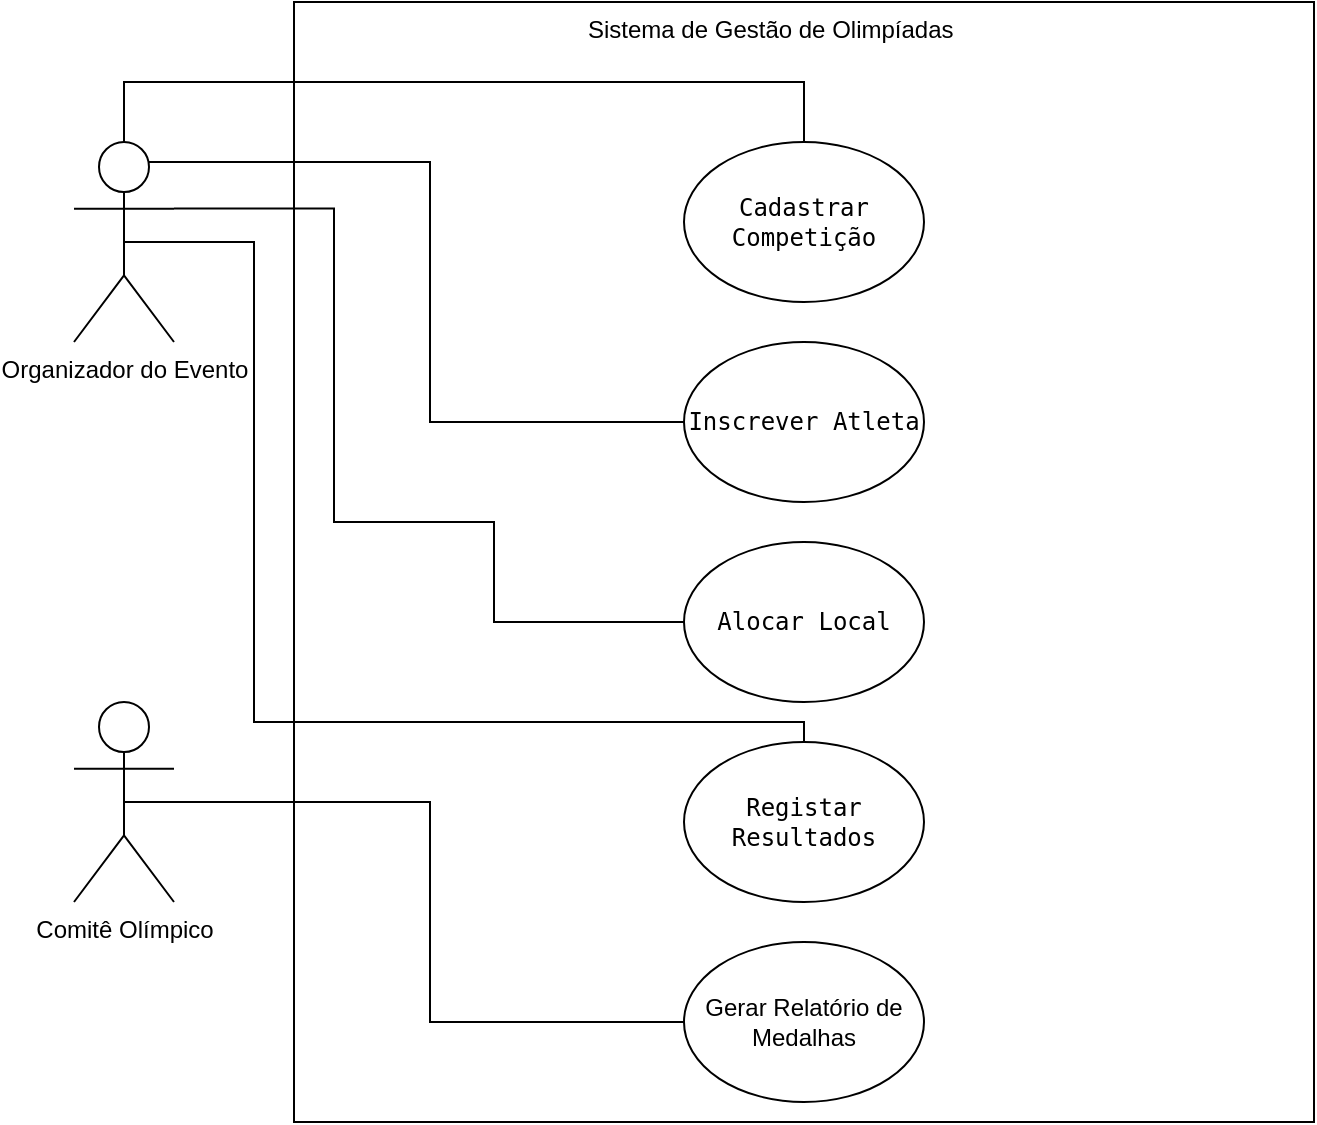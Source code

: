 <mxfile version="28.2.7">
  <diagram name="Page-1" id="0783ab3e-0a74-02c8-0abd-f7b4e66b4bec">
    <mxGraphModel dx="1148" dy="781" grid="1" gridSize="10" guides="1" tooltips="1" connect="1" arrows="1" fold="1" page="1" pageScale="1" pageWidth="850" pageHeight="1100" background="none" math="0" shadow="0">
      <root>
        <mxCell id="0" />
        <mxCell id="1" parent="0" />
        <mxCell id="6EqOyDJARIFo97apn3Go-1" value="" style="rounded=0;whiteSpace=wrap;html=1;" vertex="1" parent="1">
          <mxGeometry x="170" y="80" width="510" height="560" as="geometry" />
        </mxCell>
        <mxCell id="6EqOyDJARIFo97apn3Go-2" value="Sistema de Gestão de Olimpíadas" style="text;whiteSpace=wrap;html=1;" vertex="1" parent="1">
          <mxGeometry x="315" y="80" width="220" height="40" as="geometry" />
        </mxCell>
        <mxCell id="6EqOyDJARIFo97apn3Go-7" value="Organizador do Evento" style="shape=umlActor;verticalLabelPosition=bottom;verticalAlign=top;html=1;outlineConnect=0;" vertex="1" parent="1">
          <mxGeometry x="60" y="150" width="50" height="100" as="geometry" />
        </mxCell>
        <mxCell id="6EqOyDJARIFo97apn3Go-19" style="edgeStyle=orthogonalEdgeStyle;rounded=0;orthogonalLoop=1;jettySize=auto;html=1;exitX=0.5;exitY=0.5;exitDx=0;exitDy=0;exitPerimeter=0;entryX=0.5;entryY=1;entryDx=0;entryDy=0;endArrow=none;endFill=0;" edge="1" parent="1" source="6EqOyDJARIFo97apn3Go-9" target="6EqOyDJARIFo97apn3Go-15">
          <mxGeometry relative="1" as="geometry">
            <Array as="points">
              <mxPoint x="238" y="480" />
              <mxPoint x="238" y="590" />
              <mxPoint x="425" y="590" />
            </Array>
          </mxGeometry>
        </mxCell>
        <mxCell id="6EqOyDJARIFo97apn3Go-9" value="Comitê Olímpico" style="shape=umlActor;verticalLabelPosition=bottom;verticalAlign=top;html=1;outlineConnect=0;" vertex="1" parent="1">
          <mxGeometry x="60" y="430" width="50" height="100" as="geometry" />
        </mxCell>
        <mxCell id="6EqOyDJARIFo97apn3Go-11" value="&lt;span style=&quot;font-family: monospace;&quot;&gt;Cadastrar Competição&lt;/span&gt;" style="ellipse;whiteSpace=wrap;html=1;" vertex="1" parent="1">
          <mxGeometry x="365" y="150" width="120" height="80" as="geometry" />
        </mxCell>
        <mxCell id="6EqOyDJARIFo97apn3Go-24" style="edgeStyle=orthogonalEdgeStyle;rounded=0;orthogonalLoop=1;jettySize=auto;html=1;exitX=0;exitY=0.5;exitDx=0;exitDy=0;endArrow=none;endFill=0;entryX=0.75;entryY=0.1;entryDx=0;entryDy=0;entryPerimeter=0;" edge="1" parent="1" source="6EqOyDJARIFo97apn3Go-12" target="6EqOyDJARIFo97apn3Go-7">
          <mxGeometry relative="1" as="geometry">
            <Array as="points">
              <mxPoint x="238" y="290" />
              <mxPoint x="238" y="160" />
            </Array>
          </mxGeometry>
        </mxCell>
        <mxCell id="6EqOyDJARIFo97apn3Go-12" value="&lt;font face=&quot;monospace&quot;&gt;Inscrever Atleta&lt;/font&gt;" style="ellipse;whiteSpace=wrap;html=1;" vertex="1" parent="1">
          <mxGeometry x="365" y="250" width="120" height="80" as="geometry" />
        </mxCell>
        <mxCell id="6EqOyDJARIFo97apn3Go-13" value="&lt;font face=&quot;monospace&quot;&gt;Alocar Local&lt;/font&gt;" style="ellipse;whiteSpace=wrap;html=1;" vertex="1" parent="1">
          <mxGeometry x="365" y="350" width="120" height="80" as="geometry" />
        </mxCell>
        <mxCell id="6EqOyDJARIFo97apn3Go-23" style="edgeStyle=orthogonalEdgeStyle;rounded=0;orthogonalLoop=1;jettySize=auto;html=1;exitX=0.5;exitY=0;exitDx=0;exitDy=0;endArrow=none;endFill=0;entryX=0.5;entryY=0.5;entryDx=0;entryDy=0;entryPerimeter=0;" edge="1" parent="1" source="6EqOyDJARIFo97apn3Go-14" target="6EqOyDJARIFo97apn3Go-7">
          <mxGeometry relative="1" as="geometry">
            <Array as="points">
              <mxPoint x="425" y="440" />
              <mxPoint x="150" y="440" />
              <mxPoint x="150" y="200" />
            </Array>
          </mxGeometry>
        </mxCell>
        <mxCell id="6EqOyDJARIFo97apn3Go-14" value="&lt;font face=&quot;monospace&quot;&gt;Registar Resultados&lt;/font&gt;" style="ellipse;whiteSpace=wrap;html=1;" vertex="1" parent="1">
          <mxGeometry x="365" y="450" width="120" height="80" as="geometry" />
        </mxCell>
        <mxCell id="6EqOyDJARIFo97apn3Go-15" value="Gerar Relatório de Medalhas" style="ellipse;whiteSpace=wrap;html=1;" vertex="1" parent="1">
          <mxGeometry x="365" y="550" width="120" height="80" as="geometry" />
        </mxCell>
        <mxCell id="6EqOyDJARIFo97apn3Go-20" style="edgeStyle=orthogonalEdgeStyle;rounded=0;orthogonalLoop=1;jettySize=auto;html=1;exitX=0.5;exitY=0;exitDx=0;exitDy=0;entryX=0.5;entryY=0;entryDx=0;entryDy=0;entryPerimeter=0;endArrow=none;endFill=0;" edge="1" parent="1" source="6EqOyDJARIFo97apn3Go-11" target="6EqOyDJARIFo97apn3Go-7">
          <mxGeometry relative="1" as="geometry">
            <Array as="points">
              <mxPoint x="425" y="120" />
              <mxPoint x="85" y="120" />
            </Array>
          </mxGeometry>
        </mxCell>
        <mxCell id="6EqOyDJARIFo97apn3Go-22" style="edgeStyle=orthogonalEdgeStyle;rounded=0;orthogonalLoop=1;jettySize=auto;html=1;exitX=0;exitY=0.5;exitDx=0;exitDy=0;endArrow=none;endFill=0;entryX=1;entryY=0.333;entryDx=0;entryDy=0;entryPerimeter=0;" edge="1" parent="1" source="6EqOyDJARIFo97apn3Go-13" target="6EqOyDJARIFo97apn3Go-7">
          <mxGeometry relative="1" as="geometry">
            <mxPoint x="100" y="240" as="targetPoint" />
            <Array as="points">
              <mxPoint x="270" y="390" />
              <mxPoint x="270" y="340" />
              <mxPoint x="190" y="340" />
              <mxPoint x="190" y="183" />
            </Array>
          </mxGeometry>
        </mxCell>
      </root>
    </mxGraphModel>
  </diagram>
</mxfile>

